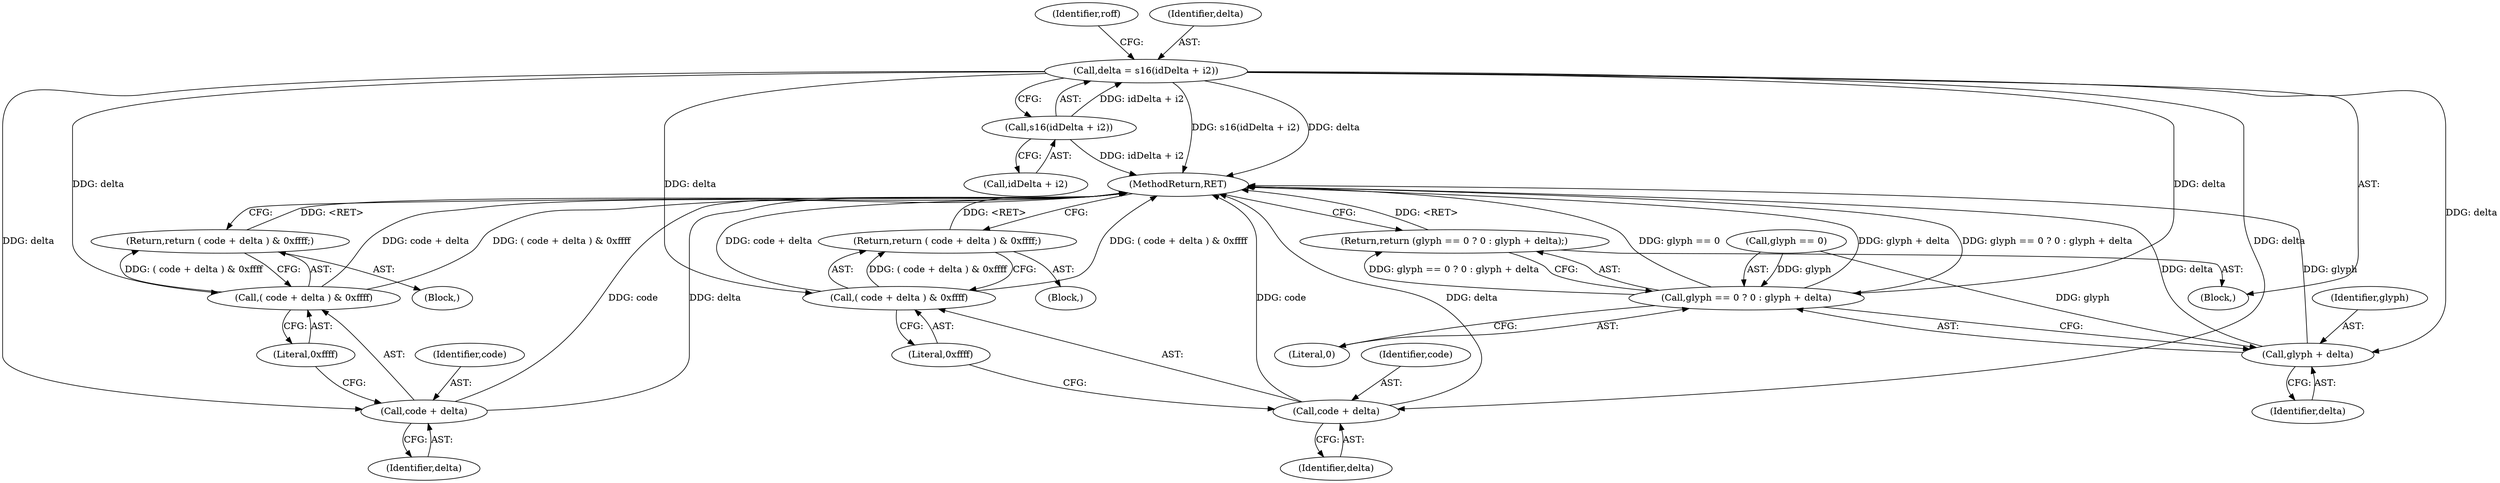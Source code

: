 digraph "0_ghostscript_961b10cdd71403072fb99401a45f3bef6ce53626@integer" {
"1000231" [label="(Call,delta = s16(idDelta + i2))"];
"1000233" [label="(Call,s16(idDelta + i2))"];
"1000249" [label="(Call,( code + delta ) & 0xffff)"];
"1000248" [label="(Return,return ( code + delta ) & 0xffff;)"];
"1000250" [label="(Call,code + delta)"];
"1000262" [label="(Call,( code + delta ) & 0xffff)"];
"1000261" [label="(Return,return ( code + delta ) & 0xffff;)"];
"1000263" [label="(Call,code + delta)"];
"1000297" [label="(Call,glyph == 0 ? 0 : glyph + delta)"];
"1000296" [label="(Return,return (glyph == 0 ? 0 : glyph + delta);)"];
"1000302" [label="(Call,glyph + delta)"];
"1000296" [label="(Return,return (glyph == 0 ? 0 : glyph + delta);)"];
"1000249" [label="(Call,( code + delta ) & 0xffff)"];
"1000263" [label="(Call,code + delta)"];
"1000266" [label="(Literal,0xffff)"];
"1000303" [label="(Identifier,glyph)"];
"1000251" [label="(Identifier,code)"];
"1000298" [label="(Call,glyph == 0)"];
"1000231" [label="(Call,delta = s16(idDelta + i2))"];
"1000233" [label="(Call,s16(idDelta + i2))"];
"1000878" [label="(MethodReturn,RET)"];
"1000247" [label="(Block,)"];
"1000253" [label="(Literal,0xffff)"];
"1000260" [label="(Block,)"];
"1000248" [label="(Return,return ( code + delta ) & 0xffff;)"];
"1000220" [label="(Block,)"];
"1000304" [label="(Identifier,delta)"];
"1000302" [label="(Call,glyph + delta)"];
"1000262" [label="(Call,( code + delta ) & 0xffff)"];
"1000301" [label="(Literal,0)"];
"1000250" [label="(Call,code + delta)"];
"1000265" [label="(Identifier,delta)"];
"1000238" [label="(Identifier,roff)"];
"1000297" [label="(Call,glyph == 0 ? 0 : glyph + delta)"];
"1000264" [label="(Identifier,code)"];
"1000234" [label="(Call,idDelta + i2)"];
"1000232" [label="(Identifier,delta)"];
"1000252" [label="(Identifier,delta)"];
"1000261" [label="(Return,return ( code + delta ) & 0xffff;)"];
"1000231" -> "1000220"  [label="AST: "];
"1000231" -> "1000233"  [label="CFG: "];
"1000232" -> "1000231"  [label="AST: "];
"1000233" -> "1000231"  [label="AST: "];
"1000238" -> "1000231"  [label="CFG: "];
"1000231" -> "1000878"  [label="DDG: s16(idDelta + i2)"];
"1000231" -> "1000878"  [label="DDG: delta"];
"1000233" -> "1000231"  [label="DDG: idDelta + i2"];
"1000231" -> "1000249"  [label="DDG: delta"];
"1000231" -> "1000250"  [label="DDG: delta"];
"1000231" -> "1000262"  [label="DDG: delta"];
"1000231" -> "1000263"  [label="DDG: delta"];
"1000231" -> "1000297"  [label="DDG: delta"];
"1000231" -> "1000302"  [label="DDG: delta"];
"1000233" -> "1000234"  [label="CFG: "];
"1000234" -> "1000233"  [label="AST: "];
"1000233" -> "1000878"  [label="DDG: idDelta + i2"];
"1000249" -> "1000248"  [label="AST: "];
"1000249" -> "1000253"  [label="CFG: "];
"1000250" -> "1000249"  [label="AST: "];
"1000253" -> "1000249"  [label="AST: "];
"1000248" -> "1000249"  [label="CFG: "];
"1000249" -> "1000878"  [label="DDG: code + delta"];
"1000249" -> "1000878"  [label="DDG: ( code + delta ) & 0xffff"];
"1000249" -> "1000248"  [label="DDG: ( code + delta ) & 0xffff"];
"1000248" -> "1000247"  [label="AST: "];
"1000878" -> "1000248"  [label="CFG: "];
"1000248" -> "1000878"  [label="DDG: <RET>"];
"1000250" -> "1000252"  [label="CFG: "];
"1000251" -> "1000250"  [label="AST: "];
"1000252" -> "1000250"  [label="AST: "];
"1000253" -> "1000250"  [label="CFG: "];
"1000250" -> "1000878"  [label="DDG: code"];
"1000250" -> "1000878"  [label="DDG: delta"];
"1000262" -> "1000261"  [label="AST: "];
"1000262" -> "1000266"  [label="CFG: "];
"1000263" -> "1000262"  [label="AST: "];
"1000266" -> "1000262"  [label="AST: "];
"1000261" -> "1000262"  [label="CFG: "];
"1000262" -> "1000878"  [label="DDG: code + delta"];
"1000262" -> "1000878"  [label="DDG: ( code + delta ) & 0xffff"];
"1000262" -> "1000261"  [label="DDG: ( code + delta ) & 0xffff"];
"1000261" -> "1000260"  [label="AST: "];
"1000878" -> "1000261"  [label="CFG: "];
"1000261" -> "1000878"  [label="DDG: <RET>"];
"1000263" -> "1000265"  [label="CFG: "];
"1000264" -> "1000263"  [label="AST: "];
"1000265" -> "1000263"  [label="AST: "];
"1000266" -> "1000263"  [label="CFG: "];
"1000263" -> "1000878"  [label="DDG: delta"];
"1000263" -> "1000878"  [label="DDG: code"];
"1000297" -> "1000296"  [label="AST: "];
"1000297" -> "1000301"  [label="CFG: "];
"1000297" -> "1000302"  [label="CFG: "];
"1000298" -> "1000297"  [label="AST: "];
"1000301" -> "1000297"  [label="AST: "];
"1000302" -> "1000297"  [label="AST: "];
"1000296" -> "1000297"  [label="CFG: "];
"1000297" -> "1000878"  [label="DDG: glyph == 0"];
"1000297" -> "1000878"  [label="DDG: glyph + delta"];
"1000297" -> "1000878"  [label="DDG: glyph == 0 ? 0 : glyph + delta"];
"1000297" -> "1000296"  [label="DDG: glyph == 0 ? 0 : glyph + delta"];
"1000298" -> "1000297"  [label="DDG: glyph"];
"1000296" -> "1000220"  [label="AST: "];
"1000878" -> "1000296"  [label="CFG: "];
"1000296" -> "1000878"  [label="DDG: <RET>"];
"1000302" -> "1000304"  [label="CFG: "];
"1000303" -> "1000302"  [label="AST: "];
"1000304" -> "1000302"  [label="AST: "];
"1000302" -> "1000878"  [label="DDG: delta"];
"1000302" -> "1000878"  [label="DDG: glyph"];
"1000298" -> "1000302"  [label="DDG: glyph"];
}
